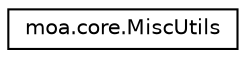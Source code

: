 digraph G
{
  edge [fontname="Helvetica",fontsize="10",labelfontname="Helvetica",labelfontsize="10"];
  node [fontname="Helvetica",fontsize="10",shape=record];
  rankdir=LR;
  Node1 [label="moa.core.MiscUtils",height=0.2,width=0.4,color="black", fillcolor="white", style="filled",URL="$classmoa_1_1core_1_1MiscUtils.html",tooltip="Class implementing some utility methods."];
}
